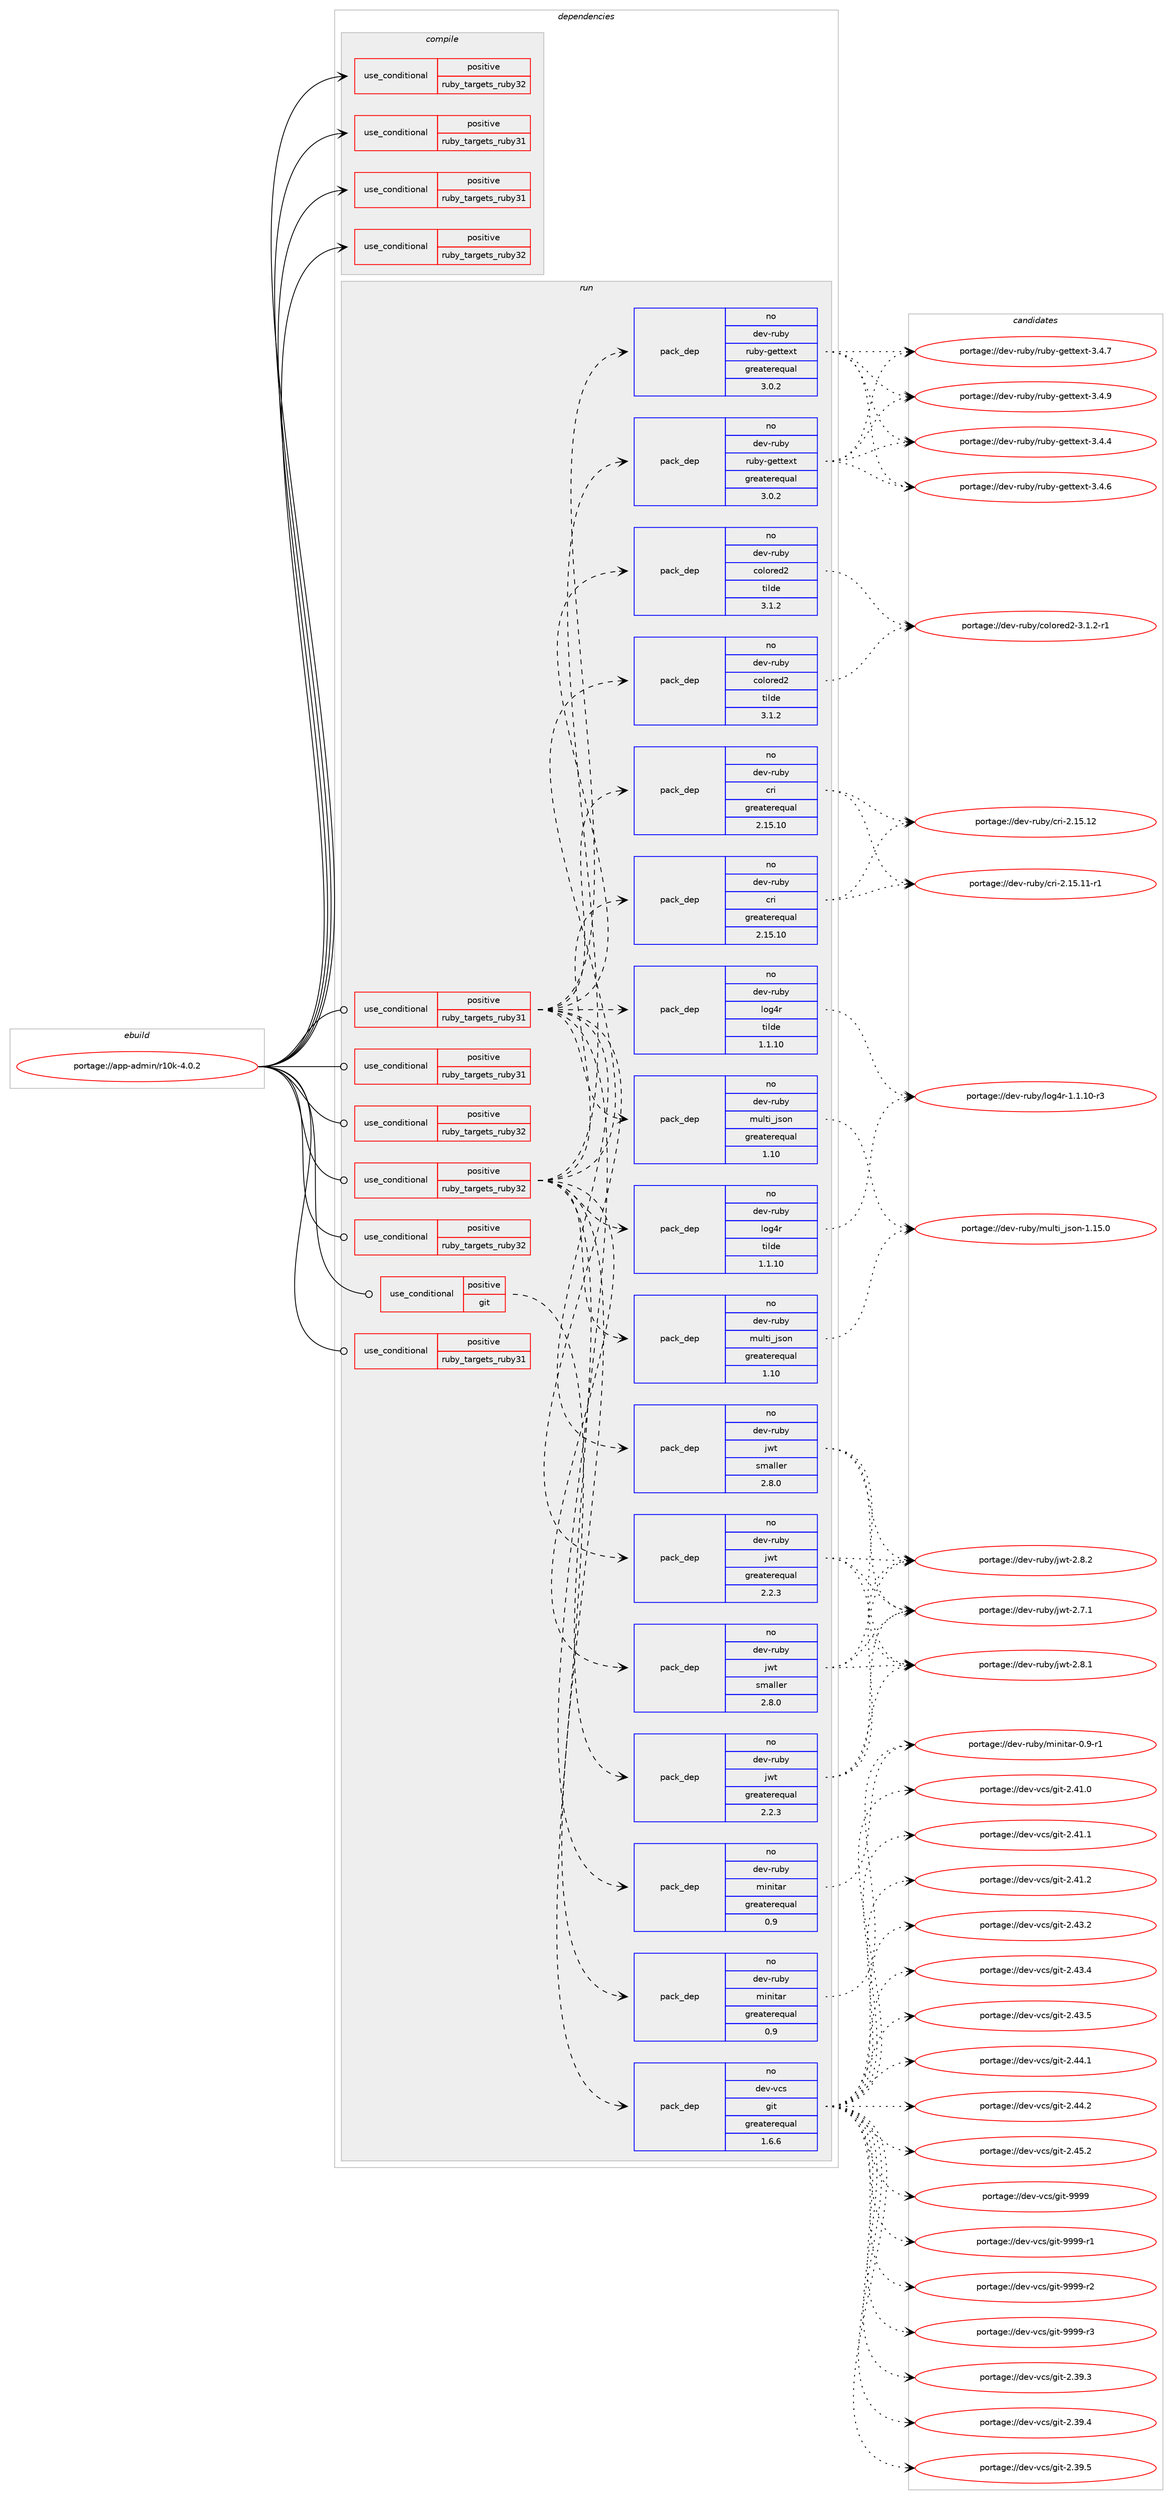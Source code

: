 digraph prolog {

# *************
# Graph options
# *************

newrank=true;
concentrate=true;
compound=true;
graph [rankdir=LR,fontname=Helvetica,fontsize=10,ranksep=1.5];#, ranksep=2.5, nodesep=0.2];
edge  [arrowhead=vee];
node  [fontname=Helvetica,fontsize=10];

# **********
# The ebuild
# **********

subgraph cluster_leftcol {
color=gray;
rank=same;
label=<<i>ebuild</i>>;
id [label="portage://app-admin/r10k-4.0.2", color=red, width=4, href="../app-admin/r10k-4.0.2.svg"];
}

# ****************
# The dependencies
# ****************

subgraph cluster_midcol {
color=gray;
label=<<i>dependencies</i>>;
subgraph cluster_compile {
fillcolor="#eeeeee";
style=filled;
label=<<i>compile</i>>;
subgraph cond827 {
dependency1361 [label=<<TABLE BORDER="0" CELLBORDER="1" CELLSPACING="0" CELLPADDING="4"><TR><TD ROWSPAN="3" CELLPADDING="10">use_conditional</TD></TR><TR><TD>positive</TD></TR><TR><TD>ruby_targets_ruby31</TD></TR></TABLE>>, shape=none, color=red];
# *** BEGIN UNKNOWN DEPENDENCY TYPE (TODO) ***
# dependency1361 -> package_dependency(portage://app-admin/r10k-4.0.2,install,no,dev-lang,ruby,none,[,,],[slot(3.1)],[])
# *** END UNKNOWN DEPENDENCY TYPE (TODO) ***

}
id:e -> dependency1361:w [weight=20,style="solid",arrowhead="vee"];
subgraph cond828 {
dependency1362 [label=<<TABLE BORDER="0" CELLBORDER="1" CELLSPACING="0" CELLPADDING="4"><TR><TD ROWSPAN="3" CELLPADDING="10">use_conditional</TD></TR><TR><TD>positive</TD></TR><TR><TD>ruby_targets_ruby31</TD></TR></TABLE>>, shape=none, color=red];
# *** BEGIN UNKNOWN DEPENDENCY TYPE (TODO) ***
# dependency1362 -> package_dependency(portage://app-admin/r10k-4.0.2,install,no,virtual,rubygems,none,[,,],[],[use(enable(ruby_targets_ruby31),negative)])
# *** END UNKNOWN DEPENDENCY TYPE (TODO) ***

}
id:e -> dependency1362:w [weight=20,style="solid",arrowhead="vee"];
subgraph cond829 {
dependency1363 [label=<<TABLE BORDER="0" CELLBORDER="1" CELLSPACING="0" CELLPADDING="4"><TR><TD ROWSPAN="3" CELLPADDING="10">use_conditional</TD></TR><TR><TD>positive</TD></TR><TR><TD>ruby_targets_ruby32</TD></TR></TABLE>>, shape=none, color=red];
# *** BEGIN UNKNOWN DEPENDENCY TYPE (TODO) ***
# dependency1363 -> package_dependency(portage://app-admin/r10k-4.0.2,install,no,dev-lang,ruby,none,[,,],[slot(3.2)],[])
# *** END UNKNOWN DEPENDENCY TYPE (TODO) ***

}
id:e -> dependency1363:w [weight=20,style="solid",arrowhead="vee"];
subgraph cond830 {
dependency1364 [label=<<TABLE BORDER="0" CELLBORDER="1" CELLSPACING="0" CELLPADDING="4"><TR><TD ROWSPAN="3" CELLPADDING="10">use_conditional</TD></TR><TR><TD>positive</TD></TR><TR><TD>ruby_targets_ruby32</TD></TR></TABLE>>, shape=none, color=red];
# *** BEGIN UNKNOWN DEPENDENCY TYPE (TODO) ***
# dependency1364 -> package_dependency(portage://app-admin/r10k-4.0.2,install,no,virtual,rubygems,none,[,,],[],[use(enable(ruby_targets_ruby32),negative)])
# *** END UNKNOWN DEPENDENCY TYPE (TODO) ***

}
id:e -> dependency1364:w [weight=20,style="solid",arrowhead="vee"];
}
subgraph cluster_compileandrun {
fillcolor="#eeeeee";
style=filled;
label=<<i>compile and run</i>>;
}
subgraph cluster_run {
fillcolor="#eeeeee";
style=filled;
label=<<i>run</i>>;
subgraph cond831 {
dependency1365 [label=<<TABLE BORDER="0" CELLBORDER="1" CELLSPACING="0" CELLPADDING="4"><TR><TD ROWSPAN="3" CELLPADDING="10">use_conditional</TD></TR><TR><TD>positive</TD></TR><TR><TD>git</TD></TR></TABLE>>, shape=none, color=red];
subgraph pack516 {
dependency1366 [label=<<TABLE BORDER="0" CELLBORDER="1" CELLSPACING="0" CELLPADDING="4" WIDTH="220"><TR><TD ROWSPAN="6" CELLPADDING="30">pack_dep</TD></TR><TR><TD WIDTH="110">no</TD></TR><TR><TD>dev-vcs</TD></TR><TR><TD>git</TD></TR><TR><TD>greaterequal</TD></TR><TR><TD>1.6.6</TD></TR></TABLE>>, shape=none, color=blue];
}
dependency1365:e -> dependency1366:w [weight=20,style="dashed",arrowhead="vee"];
}
id:e -> dependency1365:w [weight=20,style="solid",arrowhead="odot"];
subgraph cond832 {
dependency1367 [label=<<TABLE BORDER="0" CELLBORDER="1" CELLSPACING="0" CELLPADDING="4"><TR><TD ROWSPAN="3" CELLPADDING="10">use_conditional</TD></TR><TR><TD>positive</TD></TR><TR><TD>ruby_targets_ruby31</TD></TR></TABLE>>, shape=none, color=red];
# *** BEGIN UNKNOWN DEPENDENCY TYPE (TODO) ***
# dependency1367 -> package_dependency(portage://app-admin/r10k-4.0.2,run,no,dev-lang,ruby,none,[,,],[slot(3.1)],[])
# *** END UNKNOWN DEPENDENCY TYPE (TODO) ***

}
id:e -> dependency1367:w [weight=20,style="solid",arrowhead="odot"];
subgraph cond833 {
dependency1368 [label=<<TABLE BORDER="0" CELLBORDER="1" CELLSPACING="0" CELLPADDING="4"><TR><TD ROWSPAN="3" CELLPADDING="10">use_conditional</TD></TR><TR><TD>positive</TD></TR><TR><TD>ruby_targets_ruby31</TD></TR></TABLE>>, shape=none, color=red];
subgraph pack517 {
dependency1369 [label=<<TABLE BORDER="0" CELLBORDER="1" CELLSPACING="0" CELLPADDING="4" WIDTH="220"><TR><TD ROWSPAN="6" CELLPADDING="30">pack_dep</TD></TR><TR><TD WIDTH="110">no</TD></TR><TR><TD>dev-ruby</TD></TR><TR><TD>colored2</TD></TR><TR><TD>tilde</TD></TR><TR><TD>3.1.2</TD></TR></TABLE>>, shape=none, color=blue];
}
dependency1368:e -> dependency1369:w [weight=20,style="dashed",arrowhead="vee"];
subgraph pack518 {
dependency1370 [label=<<TABLE BORDER="0" CELLBORDER="1" CELLSPACING="0" CELLPADDING="4" WIDTH="220"><TR><TD ROWSPAN="6" CELLPADDING="30">pack_dep</TD></TR><TR><TD WIDTH="110">no</TD></TR><TR><TD>dev-ruby</TD></TR><TR><TD>cri</TD></TR><TR><TD>greaterequal</TD></TR><TR><TD>2.15.10</TD></TR></TABLE>>, shape=none, color=blue];
}
dependency1368:e -> dependency1370:w [weight=20,style="dashed",arrowhead="vee"];
# *** BEGIN UNKNOWN DEPENDENCY TYPE (TODO) ***
# dependency1368 -> package_dependency(portage://app-admin/r10k-4.0.2,run,no,dev-ruby,gettext-setup,none,[,,],[slot(1)],[use(enable(ruby_targets_ruby31),negative)])
# *** END UNKNOWN DEPENDENCY TYPE (TODO) ***

subgraph pack519 {
dependency1371 [label=<<TABLE BORDER="0" CELLBORDER="1" CELLSPACING="0" CELLPADDING="4" WIDTH="220"><TR><TD ROWSPAN="6" CELLPADDING="30">pack_dep</TD></TR><TR><TD WIDTH="110">no</TD></TR><TR><TD>dev-ruby</TD></TR><TR><TD>jwt</TD></TR><TR><TD>greaterequal</TD></TR><TR><TD>2.2.3</TD></TR></TABLE>>, shape=none, color=blue];
}
dependency1368:e -> dependency1371:w [weight=20,style="dashed",arrowhead="vee"];
subgraph pack520 {
dependency1372 [label=<<TABLE BORDER="0" CELLBORDER="1" CELLSPACING="0" CELLPADDING="4" WIDTH="220"><TR><TD ROWSPAN="6" CELLPADDING="30">pack_dep</TD></TR><TR><TD WIDTH="110">no</TD></TR><TR><TD>dev-ruby</TD></TR><TR><TD>jwt</TD></TR><TR><TD>smaller</TD></TR><TR><TD>2.8.0</TD></TR></TABLE>>, shape=none, color=blue];
}
dependency1368:e -> dependency1372:w [weight=20,style="dashed",arrowhead="vee"];
subgraph pack521 {
dependency1373 [label=<<TABLE BORDER="0" CELLBORDER="1" CELLSPACING="0" CELLPADDING="4" WIDTH="220"><TR><TD ROWSPAN="6" CELLPADDING="30">pack_dep</TD></TR><TR><TD WIDTH="110">no</TD></TR><TR><TD>dev-ruby</TD></TR><TR><TD>ruby-gettext</TD></TR><TR><TD>greaterequal</TD></TR><TR><TD>3.0.2</TD></TR></TABLE>>, shape=none, color=blue];
}
dependency1368:e -> dependency1373:w [weight=20,style="dashed",arrowhead="vee"];
subgraph pack522 {
dependency1374 [label=<<TABLE BORDER="0" CELLBORDER="1" CELLSPACING="0" CELLPADDING="4" WIDTH="220"><TR><TD ROWSPAN="6" CELLPADDING="30">pack_dep</TD></TR><TR><TD WIDTH="110">no</TD></TR><TR><TD>dev-ruby</TD></TR><TR><TD>log4r</TD></TR><TR><TD>tilde</TD></TR><TR><TD>1.1.10</TD></TR></TABLE>>, shape=none, color=blue];
}
dependency1368:e -> dependency1374:w [weight=20,style="dashed",arrowhead="vee"];
subgraph pack523 {
dependency1375 [label=<<TABLE BORDER="0" CELLBORDER="1" CELLSPACING="0" CELLPADDING="4" WIDTH="220"><TR><TD ROWSPAN="6" CELLPADDING="30">pack_dep</TD></TR><TR><TD WIDTH="110">no</TD></TR><TR><TD>dev-ruby</TD></TR><TR><TD>minitar</TD></TR><TR><TD>greaterequal</TD></TR><TR><TD>0.9</TD></TR></TABLE>>, shape=none, color=blue];
}
dependency1368:e -> dependency1375:w [weight=20,style="dashed",arrowhead="vee"];
subgraph pack524 {
dependency1376 [label=<<TABLE BORDER="0" CELLBORDER="1" CELLSPACING="0" CELLPADDING="4" WIDTH="220"><TR><TD ROWSPAN="6" CELLPADDING="30">pack_dep</TD></TR><TR><TD WIDTH="110">no</TD></TR><TR><TD>dev-ruby</TD></TR><TR><TD>multi_json</TD></TR><TR><TD>greaterequal</TD></TR><TR><TD>1.10</TD></TR></TABLE>>, shape=none, color=blue];
}
dependency1368:e -> dependency1376:w [weight=20,style="dashed",arrowhead="vee"];
# *** BEGIN UNKNOWN DEPENDENCY TYPE (TODO) ***
# dependency1368 -> package_dependency(portage://app-admin/r10k-4.0.2,run,no,dev-ruby,puppet_forge,none,[,,],[slot(5)],[use(enable(ruby_targets_ruby31),negative)])
# *** END UNKNOWN DEPENDENCY TYPE (TODO) ***

}
id:e -> dependency1368:w [weight=20,style="solid",arrowhead="odot"];
subgraph cond834 {
dependency1377 [label=<<TABLE BORDER="0" CELLBORDER="1" CELLSPACING="0" CELLPADDING="4"><TR><TD ROWSPAN="3" CELLPADDING="10">use_conditional</TD></TR><TR><TD>positive</TD></TR><TR><TD>ruby_targets_ruby31</TD></TR></TABLE>>, shape=none, color=red];
# *** BEGIN UNKNOWN DEPENDENCY TYPE (TODO) ***
# dependency1377 -> package_dependency(portage://app-admin/r10k-4.0.2,run,no,virtual,rubygems,none,[,,],[],[use(enable(ruby_targets_ruby31),negative)])
# *** END UNKNOWN DEPENDENCY TYPE (TODO) ***

}
id:e -> dependency1377:w [weight=20,style="solid",arrowhead="odot"];
subgraph cond835 {
dependency1378 [label=<<TABLE BORDER="0" CELLBORDER="1" CELLSPACING="0" CELLPADDING="4"><TR><TD ROWSPAN="3" CELLPADDING="10">use_conditional</TD></TR><TR><TD>positive</TD></TR><TR><TD>ruby_targets_ruby32</TD></TR></TABLE>>, shape=none, color=red];
# *** BEGIN UNKNOWN DEPENDENCY TYPE (TODO) ***
# dependency1378 -> package_dependency(portage://app-admin/r10k-4.0.2,run,no,dev-lang,ruby,none,[,,],[slot(3.2)],[])
# *** END UNKNOWN DEPENDENCY TYPE (TODO) ***

}
id:e -> dependency1378:w [weight=20,style="solid",arrowhead="odot"];
subgraph cond836 {
dependency1379 [label=<<TABLE BORDER="0" CELLBORDER="1" CELLSPACING="0" CELLPADDING="4"><TR><TD ROWSPAN="3" CELLPADDING="10">use_conditional</TD></TR><TR><TD>positive</TD></TR><TR><TD>ruby_targets_ruby32</TD></TR></TABLE>>, shape=none, color=red];
subgraph pack525 {
dependency1380 [label=<<TABLE BORDER="0" CELLBORDER="1" CELLSPACING="0" CELLPADDING="4" WIDTH="220"><TR><TD ROWSPAN="6" CELLPADDING="30">pack_dep</TD></TR><TR><TD WIDTH="110">no</TD></TR><TR><TD>dev-ruby</TD></TR><TR><TD>colored2</TD></TR><TR><TD>tilde</TD></TR><TR><TD>3.1.2</TD></TR></TABLE>>, shape=none, color=blue];
}
dependency1379:e -> dependency1380:w [weight=20,style="dashed",arrowhead="vee"];
subgraph pack526 {
dependency1381 [label=<<TABLE BORDER="0" CELLBORDER="1" CELLSPACING="0" CELLPADDING="4" WIDTH="220"><TR><TD ROWSPAN="6" CELLPADDING="30">pack_dep</TD></TR><TR><TD WIDTH="110">no</TD></TR><TR><TD>dev-ruby</TD></TR><TR><TD>cri</TD></TR><TR><TD>greaterequal</TD></TR><TR><TD>2.15.10</TD></TR></TABLE>>, shape=none, color=blue];
}
dependency1379:e -> dependency1381:w [weight=20,style="dashed",arrowhead="vee"];
# *** BEGIN UNKNOWN DEPENDENCY TYPE (TODO) ***
# dependency1379 -> package_dependency(portage://app-admin/r10k-4.0.2,run,no,dev-ruby,gettext-setup,none,[,,],[slot(1)],[use(enable(ruby_targets_ruby32),negative)])
# *** END UNKNOWN DEPENDENCY TYPE (TODO) ***

subgraph pack527 {
dependency1382 [label=<<TABLE BORDER="0" CELLBORDER="1" CELLSPACING="0" CELLPADDING="4" WIDTH="220"><TR><TD ROWSPAN="6" CELLPADDING="30">pack_dep</TD></TR><TR><TD WIDTH="110">no</TD></TR><TR><TD>dev-ruby</TD></TR><TR><TD>jwt</TD></TR><TR><TD>greaterequal</TD></TR><TR><TD>2.2.3</TD></TR></TABLE>>, shape=none, color=blue];
}
dependency1379:e -> dependency1382:w [weight=20,style="dashed",arrowhead="vee"];
subgraph pack528 {
dependency1383 [label=<<TABLE BORDER="0" CELLBORDER="1" CELLSPACING="0" CELLPADDING="4" WIDTH="220"><TR><TD ROWSPAN="6" CELLPADDING="30">pack_dep</TD></TR><TR><TD WIDTH="110">no</TD></TR><TR><TD>dev-ruby</TD></TR><TR><TD>jwt</TD></TR><TR><TD>smaller</TD></TR><TR><TD>2.8.0</TD></TR></TABLE>>, shape=none, color=blue];
}
dependency1379:e -> dependency1383:w [weight=20,style="dashed",arrowhead="vee"];
subgraph pack529 {
dependency1384 [label=<<TABLE BORDER="0" CELLBORDER="1" CELLSPACING="0" CELLPADDING="4" WIDTH="220"><TR><TD ROWSPAN="6" CELLPADDING="30">pack_dep</TD></TR><TR><TD WIDTH="110">no</TD></TR><TR><TD>dev-ruby</TD></TR><TR><TD>ruby-gettext</TD></TR><TR><TD>greaterequal</TD></TR><TR><TD>3.0.2</TD></TR></TABLE>>, shape=none, color=blue];
}
dependency1379:e -> dependency1384:w [weight=20,style="dashed",arrowhead="vee"];
subgraph pack530 {
dependency1385 [label=<<TABLE BORDER="0" CELLBORDER="1" CELLSPACING="0" CELLPADDING="4" WIDTH="220"><TR><TD ROWSPAN="6" CELLPADDING="30">pack_dep</TD></TR><TR><TD WIDTH="110">no</TD></TR><TR><TD>dev-ruby</TD></TR><TR><TD>log4r</TD></TR><TR><TD>tilde</TD></TR><TR><TD>1.1.10</TD></TR></TABLE>>, shape=none, color=blue];
}
dependency1379:e -> dependency1385:w [weight=20,style="dashed",arrowhead="vee"];
subgraph pack531 {
dependency1386 [label=<<TABLE BORDER="0" CELLBORDER="1" CELLSPACING="0" CELLPADDING="4" WIDTH="220"><TR><TD ROWSPAN="6" CELLPADDING="30">pack_dep</TD></TR><TR><TD WIDTH="110">no</TD></TR><TR><TD>dev-ruby</TD></TR><TR><TD>minitar</TD></TR><TR><TD>greaterequal</TD></TR><TR><TD>0.9</TD></TR></TABLE>>, shape=none, color=blue];
}
dependency1379:e -> dependency1386:w [weight=20,style="dashed",arrowhead="vee"];
subgraph pack532 {
dependency1387 [label=<<TABLE BORDER="0" CELLBORDER="1" CELLSPACING="0" CELLPADDING="4" WIDTH="220"><TR><TD ROWSPAN="6" CELLPADDING="30">pack_dep</TD></TR><TR><TD WIDTH="110">no</TD></TR><TR><TD>dev-ruby</TD></TR><TR><TD>multi_json</TD></TR><TR><TD>greaterequal</TD></TR><TR><TD>1.10</TD></TR></TABLE>>, shape=none, color=blue];
}
dependency1379:e -> dependency1387:w [weight=20,style="dashed",arrowhead="vee"];
# *** BEGIN UNKNOWN DEPENDENCY TYPE (TODO) ***
# dependency1379 -> package_dependency(portage://app-admin/r10k-4.0.2,run,no,dev-ruby,puppet_forge,none,[,,],[slot(5)],[use(enable(ruby_targets_ruby32),negative)])
# *** END UNKNOWN DEPENDENCY TYPE (TODO) ***

}
id:e -> dependency1379:w [weight=20,style="solid",arrowhead="odot"];
subgraph cond837 {
dependency1388 [label=<<TABLE BORDER="0" CELLBORDER="1" CELLSPACING="0" CELLPADDING="4"><TR><TD ROWSPAN="3" CELLPADDING="10">use_conditional</TD></TR><TR><TD>positive</TD></TR><TR><TD>ruby_targets_ruby32</TD></TR></TABLE>>, shape=none, color=red];
# *** BEGIN UNKNOWN DEPENDENCY TYPE (TODO) ***
# dependency1388 -> package_dependency(portage://app-admin/r10k-4.0.2,run,no,virtual,rubygems,none,[,,],[],[use(enable(ruby_targets_ruby32),negative)])
# *** END UNKNOWN DEPENDENCY TYPE (TODO) ***

}
id:e -> dependency1388:w [weight=20,style="solid",arrowhead="odot"];
}
}

# **************
# The candidates
# **************

subgraph cluster_choices {
rank=same;
color=gray;
label=<<i>candidates</i>>;

subgraph choice516 {
color=black;
nodesep=1;
choice10010111845118991154710310511645504651574651 [label="portage://dev-vcs/git-2.39.3", color=red, width=4,href="../dev-vcs/git-2.39.3.svg"];
choice10010111845118991154710310511645504651574652 [label="portage://dev-vcs/git-2.39.4", color=red, width=4,href="../dev-vcs/git-2.39.4.svg"];
choice10010111845118991154710310511645504651574653 [label="portage://dev-vcs/git-2.39.5", color=red, width=4,href="../dev-vcs/git-2.39.5.svg"];
choice10010111845118991154710310511645504652494648 [label="portage://dev-vcs/git-2.41.0", color=red, width=4,href="../dev-vcs/git-2.41.0.svg"];
choice10010111845118991154710310511645504652494649 [label="portage://dev-vcs/git-2.41.1", color=red, width=4,href="../dev-vcs/git-2.41.1.svg"];
choice10010111845118991154710310511645504652494650 [label="portage://dev-vcs/git-2.41.2", color=red, width=4,href="../dev-vcs/git-2.41.2.svg"];
choice10010111845118991154710310511645504652514650 [label="portage://dev-vcs/git-2.43.2", color=red, width=4,href="../dev-vcs/git-2.43.2.svg"];
choice10010111845118991154710310511645504652514652 [label="portage://dev-vcs/git-2.43.4", color=red, width=4,href="../dev-vcs/git-2.43.4.svg"];
choice10010111845118991154710310511645504652514653 [label="portage://dev-vcs/git-2.43.5", color=red, width=4,href="../dev-vcs/git-2.43.5.svg"];
choice10010111845118991154710310511645504652524649 [label="portage://dev-vcs/git-2.44.1", color=red, width=4,href="../dev-vcs/git-2.44.1.svg"];
choice10010111845118991154710310511645504652524650 [label="portage://dev-vcs/git-2.44.2", color=red, width=4,href="../dev-vcs/git-2.44.2.svg"];
choice10010111845118991154710310511645504652534650 [label="portage://dev-vcs/git-2.45.2", color=red, width=4,href="../dev-vcs/git-2.45.2.svg"];
choice1001011184511899115471031051164557575757 [label="portage://dev-vcs/git-9999", color=red, width=4,href="../dev-vcs/git-9999.svg"];
choice10010111845118991154710310511645575757574511449 [label="portage://dev-vcs/git-9999-r1", color=red, width=4,href="../dev-vcs/git-9999-r1.svg"];
choice10010111845118991154710310511645575757574511450 [label="portage://dev-vcs/git-9999-r2", color=red, width=4,href="../dev-vcs/git-9999-r2.svg"];
choice10010111845118991154710310511645575757574511451 [label="portage://dev-vcs/git-9999-r3", color=red, width=4,href="../dev-vcs/git-9999-r3.svg"];
dependency1366:e -> choice10010111845118991154710310511645504651574651:w [style=dotted,weight="100"];
dependency1366:e -> choice10010111845118991154710310511645504651574652:w [style=dotted,weight="100"];
dependency1366:e -> choice10010111845118991154710310511645504651574653:w [style=dotted,weight="100"];
dependency1366:e -> choice10010111845118991154710310511645504652494648:w [style=dotted,weight="100"];
dependency1366:e -> choice10010111845118991154710310511645504652494649:w [style=dotted,weight="100"];
dependency1366:e -> choice10010111845118991154710310511645504652494650:w [style=dotted,weight="100"];
dependency1366:e -> choice10010111845118991154710310511645504652514650:w [style=dotted,weight="100"];
dependency1366:e -> choice10010111845118991154710310511645504652514652:w [style=dotted,weight="100"];
dependency1366:e -> choice10010111845118991154710310511645504652514653:w [style=dotted,weight="100"];
dependency1366:e -> choice10010111845118991154710310511645504652524649:w [style=dotted,weight="100"];
dependency1366:e -> choice10010111845118991154710310511645504652524650:w [style=dotted,weight="100"];
dependency1366:e -> choice10010111845118991154710310511645504652534650:w [style=dotted,weight="100"];
dependency1366:e -> choice1001011184511899115471031051164557575757:w [style=dotted,weight="100"];
dependency1366:e -> choice10010111845118991154710310511645575757574511449:w [style=dotted,weight="100"];
dependency1366:e -> choice10010111845118991154710310511645575757574511450:w [style=dotted,weight="100"];
dependency1366:e -> choice10010111845118991154710310511645575757574511451:w [style=dotted,weight="100"];
}
subgraph choice517 {
color=black;
nodesep=1;
choice10010111845114117981214799111108111114101100504551464946504511449 [label="portage://dev-ruby/colored2-3.1.2-r1", color=red, width=4,href="../dev-ruby/colored2-3.1.2-r1.svg"];
dependency1369:e -> choice10010111845114117981214799111108111114101100504551464946504511449:w [style=dotted,weight="100"];
}
subgraph choice518 {
color=black;
nodesep=1;
choice1001011184511411798121479911410545504649534649494511449 [label="portage://dev-ruby/cri-2.15.11-r1", color=red, width=4,href="../dev-ruby/cri-2.15.11-r1.svg"];
choice100101118451141179812147991141054550464953464950 [label="portage://dev-ruby/cri-2.15.12", color=red, width=4,href="../dev-ruby/cri-2.15.12.svg"];
dependency1370:e -> choice1001011184511411798121479911410545504649534649494511449:w [style=dotted,weight="100"];
dependency1370:e -> choice100101118451141179812147991141054550464953464950:w [style=dotted,weight="100"];
}
subgraph choice519 {
color=black;
nodesep=1;
choice100101118451141179812147106119116455046554649 [label="portage://dev-ruby/jwt-2.7.1", color=red, width=4,href="../dev-ruby/jwt-2.7.1.svg"];
choice100101118451141179812147106119116455046564649 [label="portage://dev-ruby/jwt-2.8.1", color=red, width=4,href="../dev-ruby/jwt-2.8.1.svg"];
choice100101118451141179812147106119116455046564650 [label="portage://dev-ruby/jwt-2.8.2", color=red, width=4,href="../dev-ruby/jwt-2.8.2.svg"];
dependency1371:e -> choice100101118451141179812147106119116455046554649:w [style=dotted,weight="100"];
dependency1371:e -> choice100101118451141179812147106119116455046564649:w [style=dotted,weight="100"];
dependency1371:e -> choice100101118451141179812147106119116455046564650:w [style=dotted,weight="100"];
}
subgraph choice520 {
color=black;
nodesep=1;
choice100101118451141179812147106119116455046554649 [label="portage://dev-ruby/jwt-2.7.1", color=red, width=4,href="../dev-ruby/jwt-2.7.1.svg"];
choice100101118451141179812147106119116455046564649 [label="portage://dev-ruby/jwt-2.8.1", color=red, width=4,href="../dev-ruby/jwt-2.8.1.svg"];
choice100101118451141179812147106119116455046564650 [label="portage://dev-ruby/jwt-2.8.2", color=red, width=4,href="../dev-ruby/jwt-2.8.2.svg"];
dependency1372:e -> choice100101118451141179812147106119116455046554649:w [style=dotted,weight="100"];
dependency1372:e -> choice100101118451141179812147106119116455046564649:w [style=dotted,weight="100"];
dependency1372:e -> choice100101118451141179812147106119116455046564650:w [style=dotted,weight="100"];
}
subgraph choice521 {
color=black;
nodesep=1;
choice1001011184511411798121471141179812145103101116116101120116455146524652 [label="portage://dev-ruby/ruby-gettext-3.4.4", color=red, width=4,href="../dev-ruby/ruby-gettext-3.4.4.svg"];
choice1001011184511411798121471141179812145103101116116101120116455146524654 [label="portage://dev-ruby/ruby-gettext-3.4.6", color=red, width=4,href="../dev-ruby/ruby-gettext-3.4.6.svg"];
choice1001011184511411798121471141179812145103101116116101120116455146524655 [label="portage://dev-ruby/ruby-gettext-3.4.7", color=red, width=4,href="../dev-ruby/ruby-gettext-3.4.7.svg"];
choice1001011184511411798121471141179812145103101116116101120116455146524657 [label="portage://dev-ruby/ruby-gettext-3.4.9", color=red, width=4,href="../dev-ruby/ruby-gettext-3.4.9.svg"];
dependency1373:e -> choice1001011184511411798121471141179812145103101116116101120116455146524652:w [style=dotted,weight="100"];
dependency1373:e -> choice1001011184511411798121471141179812145103101116116101120116455146524654:w [style=dotted,weight="100"];
dependency1373:e -> choice1001011184511411798121471141179812145103101116116101120116455146524655:w [style=dotted,weight="100"];
dependency1373:e -> choice1001011184511411798121471141179812145103101116116101120116455146524657:w [style=dotted,weight="100"];
}
subgraph choice522 {
color=black;
nodesep=1;
choice10010111845114117981214710811110352114454946494649484511451 [label="portage://dev-ruby/log4r-1.1.10-r3", color=red, width=4,href="../dev-ruby/log4r-1.1.10-r3.svg"];
dependency1374:e -> choice10010111845114117981214710811110352114454946494649484511451:w [style=dotted,weight="100"];
}
subgraph choice523 {
color=black;
nodesep=1;
choice10010111845114117981214710910511010511697114454846574511449 [label="portage://dev-ruby/minitar-0.9-r1", color=red, width=4,href="../dev-ruby/minitar-0.9-r1.svg"];
dependency1375:e -> choice10010111845114117981214710910511010511697114454846574511449:w [style=dotted,weight="100"];
}
subgraph choice524 {
color=black;
nodesep=1;
choice1001011184511411798121471091171081161059510611511111045494649534648 [label="portage://dev-ruby/multi_json-1.15.0", color=red, width=4,href="../dev-ruby/multi_json-1.15.0.svg"];
dependency1376:e -> choice1001011184511411798121471091171081161059510611511111045494649534648:w [style=dotted,weight="100"];
}
subgraph choice525 {
color=black;
nodesep=1;
choice10010111845114117981214799111108111114101100504551464946504511449 [label="portage://dev-ruby/colored2-3.1.2-r1", color=red, width=4,href="../dev-ruby/colored2-3.1.2-r1.svg"];
dependency1380:e -> choice10010111845114117981214799111108111114101100504551464946504511449:w [style=dotted,weight="100"];
}
subgraph choice526 {
color=black;
nodesep=1;
choice1001011184511411798121479911410545504649534649494511449 [label="portage://dev-ruby/cri-2.15.11-r1", color=red, width=4,href="../dev-ruby/cri-2.15.11-r1.svg"];
choice100101118451141179812147991141054550464953464950 [label="portage://dev-ruby/cri-2.15.12", color=red, width=4,href="../dev-ruby/cri-2.15.12.svg"];
dependency1381:e -> choice1001011184511411798121479911410545504649534649494511449:w [style=dotted,weight="100"];
dependency1381:e -> choice100101118451141179812147991141054550464953464950:w [style=dotted,weight="100"];
}
subgraph choice527 {
color=black;
nodesep=1;
choice100101118451141179812147106119116455046554649 [label="portage://dev-ruby/jwt-2.7.1", color=red, width=4,href="../dev-ruby/jwt-2.7.1.svg"];
choice100101118451141179812147106119116455046564649 [label="portage://dev-ruby/jwt-2.8.1", color=red, width=4,href="../dev-ruby/jwt-2.8.1.svg"];
choice100101118451141179812147106119116455046564650 [label="portage://dev-ruby/jwt-2.8.2", color=red, width=4,href="../dev-ruby/jwt-2.8.2.svg"];
dependency1382:e -> choice100101118451141179812147106119116455046554649:w [style=dotted,weight="100"];
dependency1382:e -> choice100101118451141179812147106119116455046564649:w [style=dotted,weight="100"];
dependency1382:e -> choice100101118451141179812147106119116455046564650:w [style=dotted,weight="100"];
}
subgraph choice528 {
color=black;
nodesep=1;
choice100101118451141179812147106119116455046554649 [label="portage://dev-ruby/jwt-2.7.1", color=red, width=4,href="../dev-ruby/jwt-2.7.1.svg"];
choice100101118451141179812147106119116455046564649 [label="portage://dev-ruby/jwt-2.8.1", color=red, width=4,href="../dev-ruby/jwt-2.8.1.svg"];
choice100101118451141179812147106119116455046564650 [label="portage://dev-ruby/jwt-2.8.2", color=red, width=4,href="../dev-ruby/jwt-2.8.2.svg"];
dependency1383:e -> choice100101118451141179812147106119116455046554649:w [style=dotted,weight="100"];
dependency1383:e -> choice100101118451141179812147106119116455046564649:w [style=dotted,weight="100"];
dependency1383:e -> choice100101118451141179812147106119116455046564650:w [style=dotted,weight="100"];
}
subgraph choice529 {
color=black;
nodesep=1;
choice1001011184511411798121471141179812145103101116116101120116455146524652 [label="portage://dev-ruby/ruby-gettext-3.4.4", color=red, width=4,href="../dev-ruby/ruby-gettext-3.4.4.svg"];
choice1001011184511411798121471141179812145103101116116101120116455146524654 [label="portage://dev-ruby/ruby-gettext-3.4.6", color=red, width=4,href="../dev-ruby/ruby-gettext-3.4.6.svg"];
choice1001011184511411798121471141179812145103101116116101120116455146524655 [label="portage://dev-ruby/ruby-gettext-3.4.7", color=red, width=4,href="../dev-ruby/ruby-gettext-3.4.7.svg"];
choice1001011184511411798121471141179812145103101116116101120116455146524657 [label="portage://dev-ruby/ruby-gettext-3.4.9", color=red, width=4,href="../dev-ruby/ruby-gettext-3.4.9.svg"];
dependency1384:e -> choice1001011184511411798121471141179812145103101116116101120116455146524652:w [style=dotted,weight="100"];
dependency1384:e -> choice1001011184511411798121471141179812145103101116116101120116455146524654:w [style=dotted,weight="100"];
dependency1384:e -> choice1001011184511411798121471141179812145103101116116101120116455146524655:w [style=dotted,weight="100"];
dependency1384:e -> choice1001011184511411798121471141179812145103101116116101120116455146524657:w [style=dotted,weight="100"];
}
subgraph choice530 {
color=black;
nodesep=1;
choice10010111845114117981214710811110352114454946494649484511451 [label="portage://dev-ruby/log4r-1.1.10-r3", color=red, width=4,href="../dev-ruby/log4r-1.1.10-r3.svg"];
dependency1385:e -> choice10010111845114117981214710811110352114454946494649484511451:w [style=dotted,weight="100"];
}
subgraph choice531 {
color=black;
nodesep=1;
choice10010111845114117981214710910511010511697114454846574511449 [label="portage://dev-ruby/minitar-0.9-r1", color=red, width=4,href="../dev-ruby/minitar-0.9-r1.svg"];
dependency1386:e -> choice10010111845114117981214710910511010511697114454846574511449:w [style=dotted,weight="100"];
}
subgraph choice532 {
color=black;
nodesep=1;
choice1001011184511411798121471091171081161059510611511111045494649534648 [label="portage://dev-ruby/multi_json-1.15.0", color=red, width=4,href="../dev-ruby/multi_json-1.15.0.svg"];
dependency1387:e -> choice1001011184511411798121471091171081161059510611511111045494649534648:w [style=dotted,weight="100"];
}
}

}

